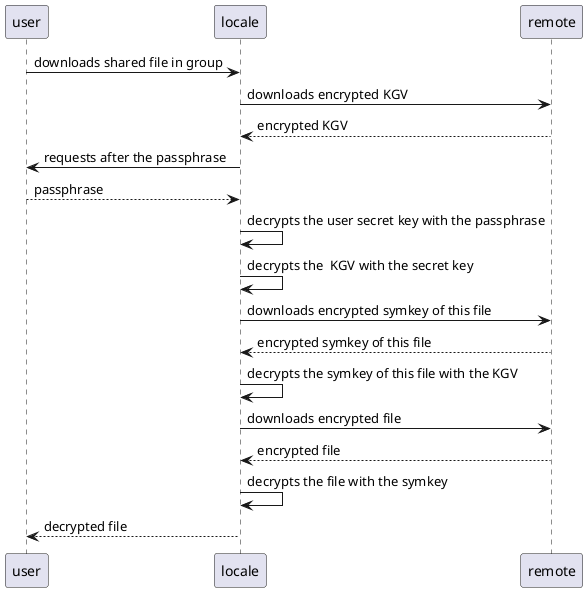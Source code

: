 @startuml

user -> locale : downloads shared file in group
locale -> remote : downloads encrypted KGV
locale <-- remote : encrypted KGV
user <- locale : requests after the passphrase
user --> locale : passphrase
locale -> locale : decrypts the user secret key with the passphrase
locale -> locale : decrypts the  KGV with the secret key
locale -> remote : downloads encrypted symkey of this file
locale <-- remote : encrypted symkey of this file
locale -> locale : decrypts the symkey of this file with the KGV
locale -> remote : downloads encrypted file
locale <-- remote : encrypted file
locale -> locale : decrypts the file with the symkey
user <-- locale : decrypted file

@enduml